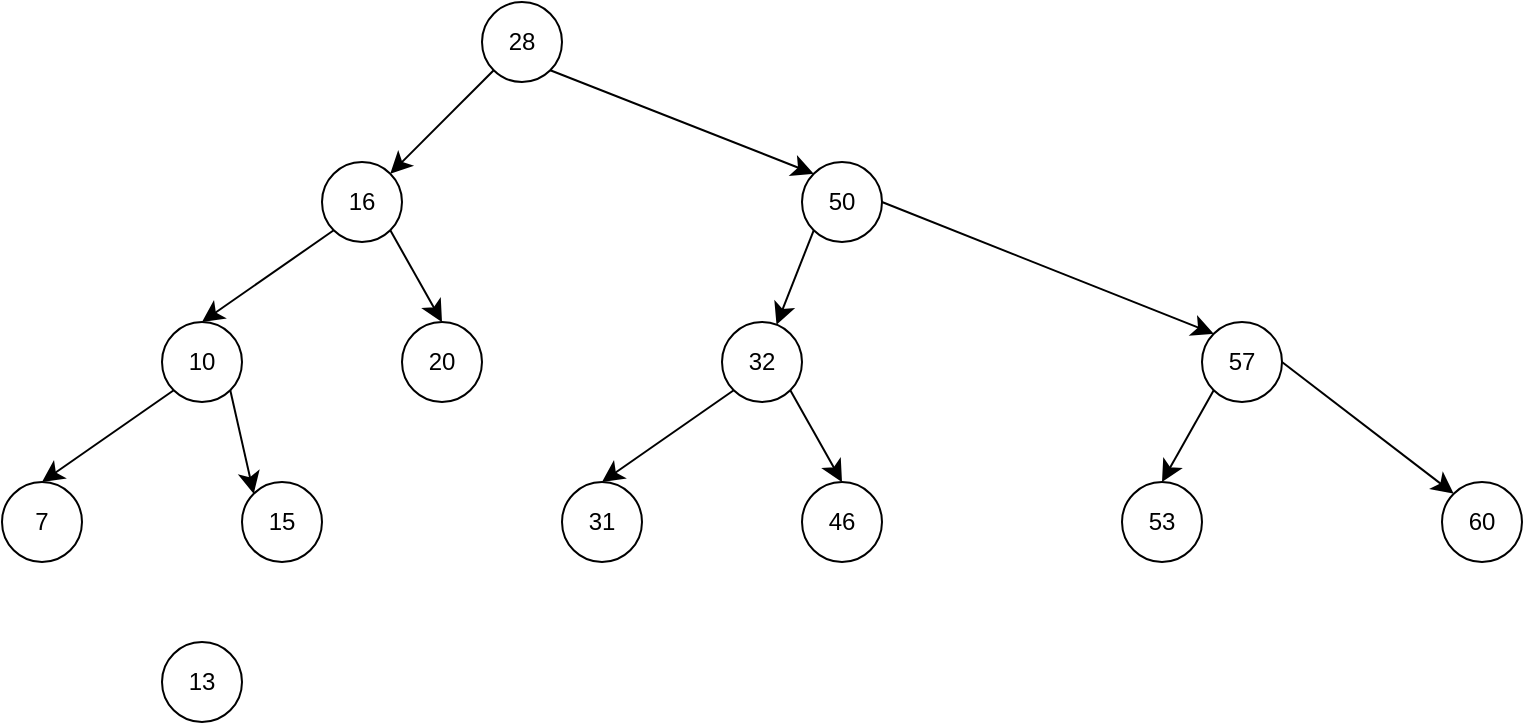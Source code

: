 <mxfile version="26.0.16">
  <diagram name="Page-1" id="wzEg0uHoTiJEtff3s8nC">
    <mxGraphModel dx="1515" dy="395" grid="1" gridSize="10" guides="1" tooltips="1" connect="1" arrows="1" fold="1" page="0" pageScale="1" pageWidth="10000" pageHeight="10000" math="0" shadow="0">
      <root>
        <mxCell id="0" />
        <mxCell id="1" parent="0" />
        <mxCell id="LGagJnv1_jEsa-ETBMmw-1" value="28" style="ellipse;whiteSpace=wrap;html=1;aspect=fixed;" vertex="1" parent="1">
          <mxGeometry x="80" y="240" width="40" height="40" as="geometry" />
        </mxCell>
        <mxCell id="LGagJnv1_jEsa-ETBMmw-2" value="50" style="ellipse;whiteSpace=wrap;html=1;aspect=fixed;" vertex="1" parent="1">
          <mxGeometry x="240" y="320" width="40" height="40" as="geometry" />
        </mxCell>
        <mxCell id="LGagJnv1_jEsa-ETBMmw-3" value="57" style="ellipse;whiteSpace=wrap;html=1;aspect=fixed;" vertex="1" parent="1">
          <mxGeometry x="440" y="400" width="40" height="40" as="geometry" />
        </mxCell>
        <mxCell id="LGagJnv1_jEsa-ETBMmw-5" value="60" style="ellipse;whiteSpace=wrap;html=1;aspect=fixed;" vertex="1" parent="1">
          <mxGeometry x="560" y="480" width="40" height="40" as="geometry" />
        </mxCell>
        <mxCell id="LGagJnv1_jEsa-ETBMmw-6" value="32" style="ellipse;whiteSpace=wrap;html=1;aspect=fixed;" vertex="1" parent="1">
          <mxGeometry x="200" y="400" width="40" height="40" as="geometry" />
        </mxCell>
        <mxCell id="LGagJnv1_jEsa-ETBMmw-7" value="31" style="ellipse;whiteSpace=wrap;html=1;aspect=fixed;" vertex="1" parent="1">
          <mxGeometry x="120" y="480" width="40" height="40" as="geometry" />
        </mxCell>
        <mxCell id="LGagJnv1_jEsa-ETBMmw-9" value="" style="endArrow=classic;html=1;rounded=0;fontSize=12;startSize=8;endSize=8;curved=1;exitX=1;exitY=0.5;exitDx=0;exitDy=0;entryX=0;entryY=0;entryDx=0;entryDy=0;" edge="1" parent="1" source="LGagJnv1_jEsa-ETBMmw-2" target="LGagJnv1_jEsa-ETBMmw-3">
          <mxGeometry width="50" height="50" relative="1" as="geometry">
            <mxPoint x="300" y="490" as="sourcePoint" />
            <mxPoint x="350" y="440" as="targetPoint" />
          </mxGeometry>
        </mxCell>
        <mxCell id="LGagJnv1_jEsa-ETBMmw-10" value="" style="endArrow=classic;html=1;rounded=0;fontSize=12;startSize=8;endSize=8;curved=1;entryX=0;entryY=0;entryDx=0;entryDy=0;exitX=1;exitY=0.5;exitDx=0;exitDy=0;" edge="1" parent="1" source="LGagJnv1_jEsa-ETBMmw-3" target="LGagJnv1_jEsa-ETBMmw-5">
          <mxGeometry width="50" height="50" relative="1" as="geometry">
            <mxPoint x="300" y="490" as="sourcePoint" />
            <mxPoint x="350" y="440" as="targetPoint" />
          </mxGeometry>
        </mxCell>
        <mxCell id="LGagJnv1_jEsa-ETBMmw-16" value="16" style="ellipse;whiteSpace=wrap;html=1;aspect=fixed;" vertex="1" parent="1">
          <mxGeometry y="320" width="40" height="40" as="geometry" />
        </mxCell>
        <mxCell id="LGagJnv1_jEsa-ETBMmw-19" value="10" style="ellipse;whiteSpace=wrap;html=1;aspect=fixed;" vertex="1" parent="1">
          <mxGeometry x="-80" y="400" width="40" height="40" as="geometry" />
        </mxCell>
        <mxCell id="LGagJnv1_jEsa-ETBMmw-22" value="" style="endArrow=classic;html=1;rounded=0;fontSize=12;startSize=8;endSize=8;curved=1;entryX=0.5;entryY=0;entryDx=0;entryDy=0;exitX=0;exitY=1;exitDx=0;exitDy=0;" edge="1" parent="1" source="LGagJnv1_jEsa-ETBMmw-16" target="LGagJnv1_jEsa-ETBMmw-19">
          <mxGeometry width="50" height="50" relative="1" as="geometry">
            <mxPoint x="220" y="370" as="sourcePoint" />
            <mxPoint x="270" y="320" as="targetPoint" />
          </mxGeometry>
        </mxCell>
        <mxCell id="LGagJnv1_jEsa-ETBMmw-24" value="20" style="ellipse;whiteSpace=wrap;html=1;aspect=fixed;" vertex="1" parent="1">
          <mxGeometry x="40" y="400" width="40" height="40" as="geometry" />
        </mxCell>
        <mxCell id="LGagJnv1_jEsa-ETBMmw-27" value="" style="endArrow=classic;html=1;rounded=0;fontSize=12;startSize=8;endSize=8;curved=1;entryX=1;entryY=0;entryDx=0;entryDy=0;exitX=0;exitY=1;exitDx=0;exitDy=0;" edge="1" parent="1" source="LGagJnv1_jEsa-ETBMmw-1" target="LGagJnv1_jEsa-ETBMmw-16">
          <mxGeometry width="50" height="50" relative="1" as="geometry">
            <mxPoint x="390" y="360" as="sourcePoint" />
            <mxPoint x="440" y="310" as="targetPoint" />
          </mxGeometry>
        </mxCell>
        <mxCell id="LGagJnv1_jEsa-ETBMmw-28" value="" style="endArrow=classic;html=1;rounded=0;fontSize=12;startSize=8;endSize=8;curved=1;exitX=1;exitY=1;exitDx=0;exitDy=0;entryX=0.5;entryY=0;entryDx=0;entryDy=0;" edge="1" parent="1" source="LGagJnv1_jEsa-ETBMmw-16" target="LGagJnv1_jEsa-ETBMmw-24">
          <mxGeometry width="50" height="50" relative="1" as="geometry">
            <mxPoint x="390" y="360" as="sourcePoint" />
            <mxPoint x="440" y="310" as="targetPoint" />
          </mxGeometry>
        </mxCell>
        <mxCell id="LGagJnv1_jEsa-ETBMmw-31" value="15" style="ellipse;whiteSpace=wrap;html=1;aspect=fixed;" vertex="1" parent="1">
          <mxGeometry x="-40" y="480" width="40" height="40" as="geometry" />
        </mxCell>
        <mxCell id="LGagJnv1_jEsa-ETBMmw-32" value="" style="endArrow=classic;html=1;rounded=0;fontSize=12;startSize=8;endSize=8;curved=1;exitX=1;exitY=1;exitDx=0;exitDy=0;entryX=0;entryY=0;entryDx=0;entryDy=0;" edge="1" parent="1" source="LGagJnv1_jEsa-ETBMmw-1" target="LGagJnv1_jEsa-ETBMmw-2">
          <mxGeometry width="50" height="50" relative="1" as="geometry">
            <mxPoint x="480" y="370" as="sourcePoint" />
            <mxPoint x="530" y="320" as="targetPoint" />
          </mxGeometry>
        </mxCell>
        <mxCell id="LGagJnv1_jEsa-ETBMmw-34" value="" style="endArrow=classic;html=1;rounded=0;fontSize=12;startSize=8;endSize=8;curved=1;exitX=1;exitY=1;exitDx=0;exitDy=0;entryX=0;entryY=0;entryDx=0;entryDy=0;" edge="1" parent="1" source="LGagJnv1_jEsa-ETBMmw-19" target="LGagJnv1_jEsa-ETBMmw-31">
          <mxGeometry width="50" height="50" relative="1" as="geometry">
            <mxPoint x="480" y="370" as="sourcePoint" />
            <mxPoint x="530" y="320" as="targetPoint" />
          </mxGeometry>
        </mxCell>
        <mxCell id="LGagJnv1_jEsa-ETBMmw-35" value="53" style="ellipse;whiteSpace=wrap;html=1;aspect=fixed;" vertex="1" parent="1">
          <mxGeometry x="400" y="480" width="40" height="40" as="geometry" />
        </mxCell>
        <mxCell id="LGagJnv1_jEsa-ETBMmw-36" value="" style="endArrow=classic;html=1;rounded=0;fontSize=12;startSize=8;endSize=8;curved=1;entryX=0.5;entryY=0;entryDx=0;entryDy=0;exitX=0;exitY=1;exitDx=0;exitDy=0;" edge="1" parent="1" source="LGagJnv1_jEsa-ETBMmw-3" target="LGagJnv1_jEsa-ETBMmw-35">
          <mxGeometry width="50" height="50" relative="1" as="geometry">
            <mxPoint x="390" y="400" as="sourcePoint" />
            <mxPoint x="440" y="350" as="targetPoint" />
          </mxGeometry>
        </mxCell>
        <mxCell id="LGagJnv1_jEsa-ETBMmw-37" value="46" style="ellipse;whiteSpace=wrap;html=1;aspect=fixed;" vertex="1" parent="1">
          <mxGeometry x="240" y="480" width="40" height="40" as="geometry" />
        </mxCell>
        <mxCell id="LGagJnv1_jEsa-ETBMmw-39" value="" style="endArrow=classic;html=1;rounded=0;fontSize=12;startSize=8;endSize=8;curved=1;exitX=0;exitY=1;exitDx=0;exitDy=0;" edge="1" parent="1" source="LGagJnv1_jEsa-ETBMmw-2" target="LGagJnv1_jEsa-ETBMmw-6">
          <mxGeometry width="50" height="50" relative="1" as="geometry">
            <mxPoint x="310" y="410" as="sourcePoint" />
            <mxPoint x="360" y="360" as="targetPoint" />
          </mxGeometry>
        </mxCell>
        <mxCell id="LGagJnv1_jEsa-ETBMmw-40" value="" style="endArrow=classic;html=1;rounded=0;fontSize=12;startSize=8;endSize=8;curved=1;exitX=0;exitY=1;exitDx=0;exitDy=0;entryX=0.5;entryY=0;entryDx=0;entryDy=0;" edge="1" parent="1" source="LGagJnv1_jEsa-ETBMmw-6" target="LGagJnv1_jEsa-ETBMmw-7">
          <mxGeometry width="50" height="50" relative="1" as="geometry">
            <mxPoint x="310" y="520" as="sourcePoint" />
            <mxPoint x="360" y="470" as="targetPoint" />
          </mxGeometry>
        </mxCell>
        <mxCell id="LGagJnv1_jEsa-ETBMmw-41" value="" style="endArrow=classic;html=1;rounded=0;fontSize=12;startSize=8;endSize=8;curved=1;exitX=1;exitY=1;exitDx=0;exitDy=0;entryX=0.5;entryY=0;entryDx=0;entryDy=0;" edge="1" parent="1" source="LGagJnv1_jEsa-ETBMmw-6" target="LGagJnv1_jEsa-ETBMmw-37">
          <mxGeometry width="50" height="50" relative="1" as="geometry">
            <mxPoint x="310" y="520" as="sourcePoint" />
            <mxPoint x="360" y="470" as="targetPoint" />
          </mxGeometry>
        </mxCell>
        <mxCell id="LGagJnv1_jEsa-ETBMmw-42" value="7" style="ellipse;whiteSpace=wrap;html=1;aspect=fixed;" vertex="1" parent="1">
          <mxGeometry x="-160" y="480" width="40" height="40" as="geometry" />
        </mxCell>
        <mxCell id="LGagJnv1_jEsa-ETBMmw-43" value="" style="endArrow=classic;html=1;rounded=0;fontSize=12;startSize=8;endSize=8;curved=1;exitX=0;exitY=1;exitDx=0;exitDy=0;entryX=0.5;entryY=0;entryDx=0;entryDy=0;" edge="1" parent="1" source="LGagJnv1_jEsa-ETBMmw-19" target="LGagJnv1_jEsa-ETBMmw-42">
          <mxGeometry width="50" height="50" relative="1" as="geometry">
            <mxPoint x="230" y="470" as="sourcePoint" />
            <mxPoint x="280" y="420" as="targetPoint" />
          </mxGeometry>
        </mxCell>
        <mxCell id="LGagJnv1_jEsa-ETBMmw-44" value="13" style="ellipse;whiteSpace=wrap;html=1;aspect=fixed;" vertex="1" parent="1">
          <mxGeometry x="-80" y="560" width="40" height="40" as="geometry" />
        </mxCell>
      </root>
    </mxGraphModel>
  </diagram>
</mxfile>
